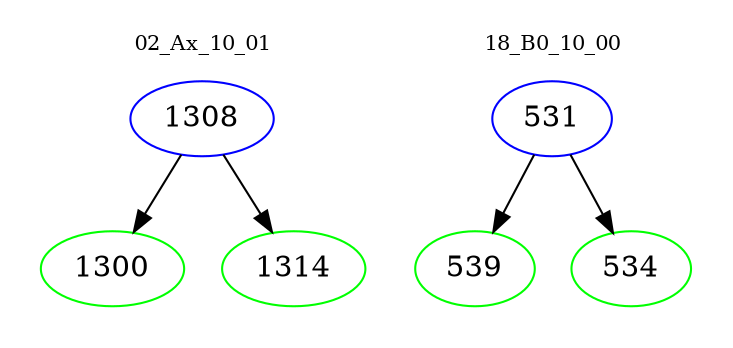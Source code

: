 digraph{
subgraph cluster_0 {
color = white
label = "02_Ax_10_01";
fontsize=10;
T0_1308 [label="1308", color="blue"]
T0_1308 -> T0_1300 [color="black"]
T0_1300 [label="1300", color="green"]
T0_1308 -> T0_1314 [color="black"]
T0_1314 [label="1314", color="green"]
}
subgraph cluster_1 {
color = white
label = "18_B0_10_00";
fontsize=10;
T1_531 [label="531", color="blue"]
T1_531 -> T1_539 [color="black"]
T1_539 [label="539", color="green"]
T1_531 -> T1_534 [color="black"]
T1_534 [label="534", color="green"]
}
}
